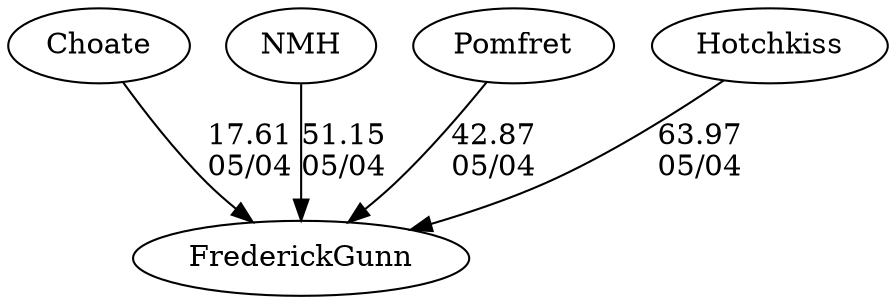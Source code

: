 digraph boys3foursFrederickGunn {Choate [URL="boys3foursFrederickGunnChoate.html"];FrederickGunn [URL="boys3foursFrederickGunnFrederickGunn.html"];NMH [URL="boys3foursFrederickGunnNMH.html"];Pomfret [URL="boys3foursFrederickGunnPomfret.html"];Hotchkiss [URL="boys3foursFrederickGunnHotchkiss.html"];NMH -> FrederickGunn[label="51.15
05/04", weight="49", tooltip="Founder's Day Regatta			
", URL="", random="random"]; 
Pomfret -> FrederickGunn[label="42.87
05/04", weight="58", tooltip="Founder's Day Regatta			
", URL="", random="random"]; 
Choate -> FrederickGunn[label="17.61
05/04", weight="83", tooltip="Founder's Day Regatta			
", URL="", random="random"]; 
Hotchkiss -> FrederickGunn[label="63.97
05/04", weight="37", tooltip="Founder's Day Regatta			
", URL="", random="random"]}